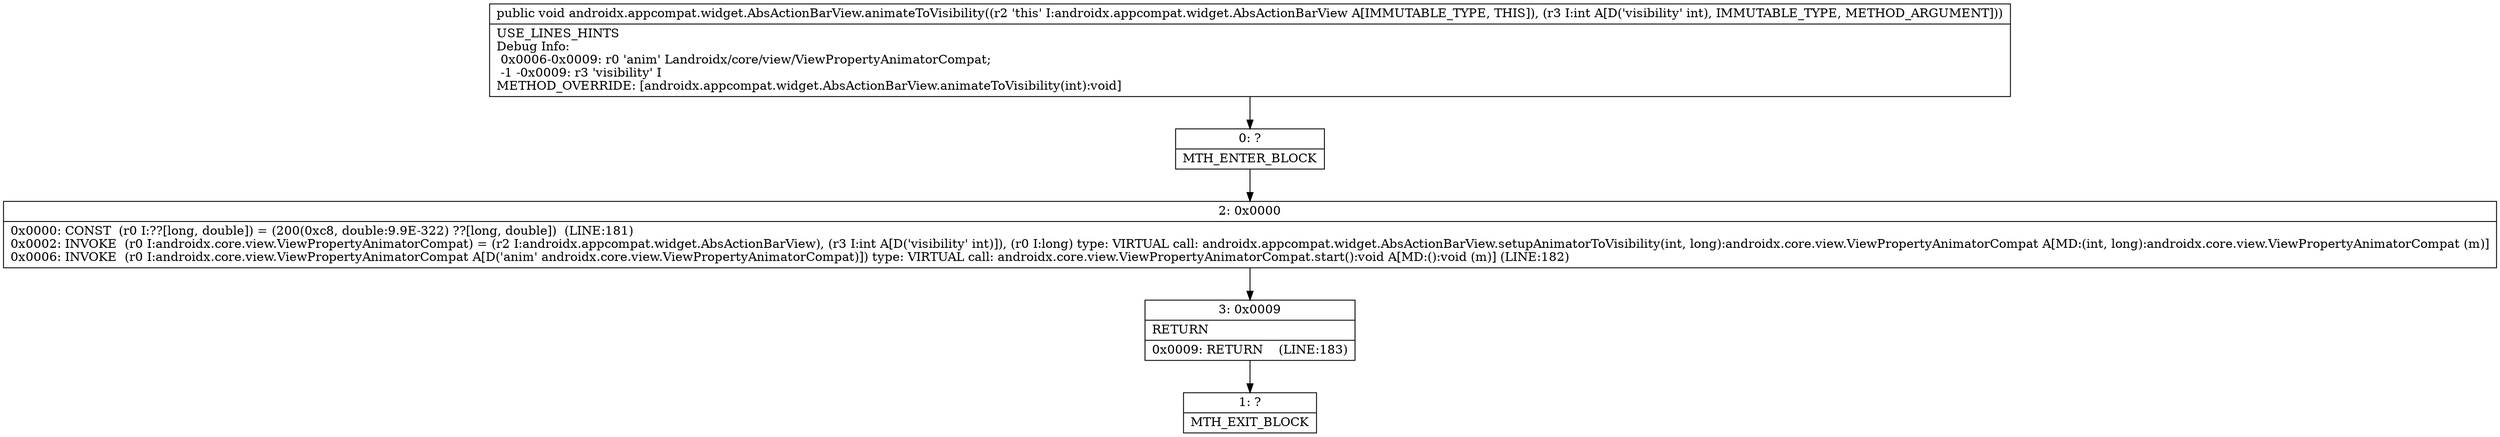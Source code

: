 digraph "CFG forandroidx.appcompat.widget.AbsActionBarView.animateToVisibility(I)V" {
Node_0 [shape=record,label="{0\:\ ?|MTH_ENTER_BLOCK\l}"];
Node_2 [shape=record,label="{2\:\ 0x0000|0x0000: CONST  (r0 I:??[long, double]) = (200(0xc8, double:9.9E\-322) ??[long, double])  (LINE:181)\l0x0002: INVOKE  (r0 I:androidx.core.view.ViewPropertyAnimatorCompat) = (r2 I:androidx.appcompat.widget.AbsActionBarView), (r3 I:int A[D('visibility' int)]), (r0 I:long) type: VIRTUAL call: androidx.appcompat.widget.AbsActionBarView.setupAnimatorToVisibility(int, long):androidx.core.view.ViewPropertyAnimatorCompat A[MD:(int, long):androidx.core.view.ViewPropertyAnimatorCompat (m)]\l0x0006: INVOKE  (r0 I:androidx.core.view.ViewPropertyAnimatorCompat A[D('anim' androidx.core.view.ViewPropertyAnimatorCompat)]) type: VIRTUAL call: androidx.core.view.ViewPropertyAnimatorCompat.start():void A[MD:():void (m)] (LINE:182)\l}"];
Node_3 [shape=record,label="{3\:\ 0x0009|RETURN\l|0x0009: RETURN    (LINE:183)\l}"];
Node_1 [shape=record,label="{1\:\ ?|MTH_EXIT_BLOCK\l}"];
MethodNode[shape=record,label="{public void androidx.appcompat.widget.AbsActionBarView.animateToVisibility((r2 'this' I:androidx.appcompat.widget.AbsActionBarView A[IMMUTABLE_TYPE, THIS]), (r3 I:int A[D('visibility' int), IMMUTABLE_TYPE, METHOD_ARGUMENT]))  | USE_LINES_HINTS\lDebug Info:\l  0x0006\-0x0009: r0 'anim' Landroidx\/core\/view\/ViewPropertyAnimatorCompat;\l  \-1 \-0x0009: r3 'visibility' I\lMETHOD_OVERRIDE: [androidx.appcompat.widget.AbsActionBarView.animateToVisibility(int):void]\l}"];
MethodNode -> Node_0;Node_0 -> Node_2;
Node_2 -> Node_3;
Node_3 -> Node_1;
}

